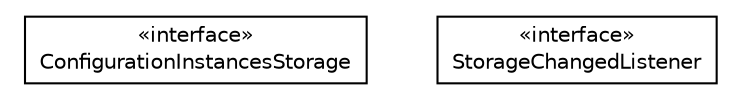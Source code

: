 #!/usr/local/bin/dot
#
# Class diagram 
# Generated by UMLGraph version R5_6-24-gf6e263 (http://www.umlgraph.org/)
#

digraph G {
	edge [fontname="Helvetica",fontsize=10,labelfontname="Helvetica",labelfontsize=10];
	node [fontname="Helvetica",fontsize=10,shape=plaintext];
	nodesep=0.25;
	ranksep=0.5;
	// org.universAAL.ucc.configuration.storage.interfaces.ConfigurationInstancesStorage
	c17267 [label=<<table title="org.universAAL.ucc.configuration.storage.interfaces.ConfigurationInstancesStorage" border="0" cellborder="1" cellspacing="0" cellpadding="2" port="p" href="./ConfigurationInstancesStorage.html">
		<tr><td><table border="0" cellspacing="0" cellpadding="1">
<tr><td align="center" balign="center"> &#171;interface&#187; </td></tr>
<tr><td align="center" balign="center"> ConfigurationInstancesStorage </td></tr>
		</table></td></tr>
		</table>>, URL="./ConfigurationInstancesStorage.html", fontname="Helvetica", fontcolor="black", fontsize=10.0];
	// org.universAAL.ucc.configuration.storage.interfaces.StorageChangedListener
	c17268 [label=<<table title="org.universAAL.ucc.configuration.storage.interfaces.StorageChangedListener" border="0" cellborder="1" cellspacing="0" cellpadding="2" port="p" href="./StorageChangedListener.html">
		<tr><td><table border="0" cellspacing="0" cellpadding="1">
<tr><td align="center" balign="center"> &#171;interface&#187; </td></tr>
<tr><td align="center" balign="center"> StorageChangedListener </td></tr>
		</table></td></tr>
		</table>>, URL="./StorageChangedListener.html", fontname="Helvetica", fontcolor="black", fontsize=10.0];
}

